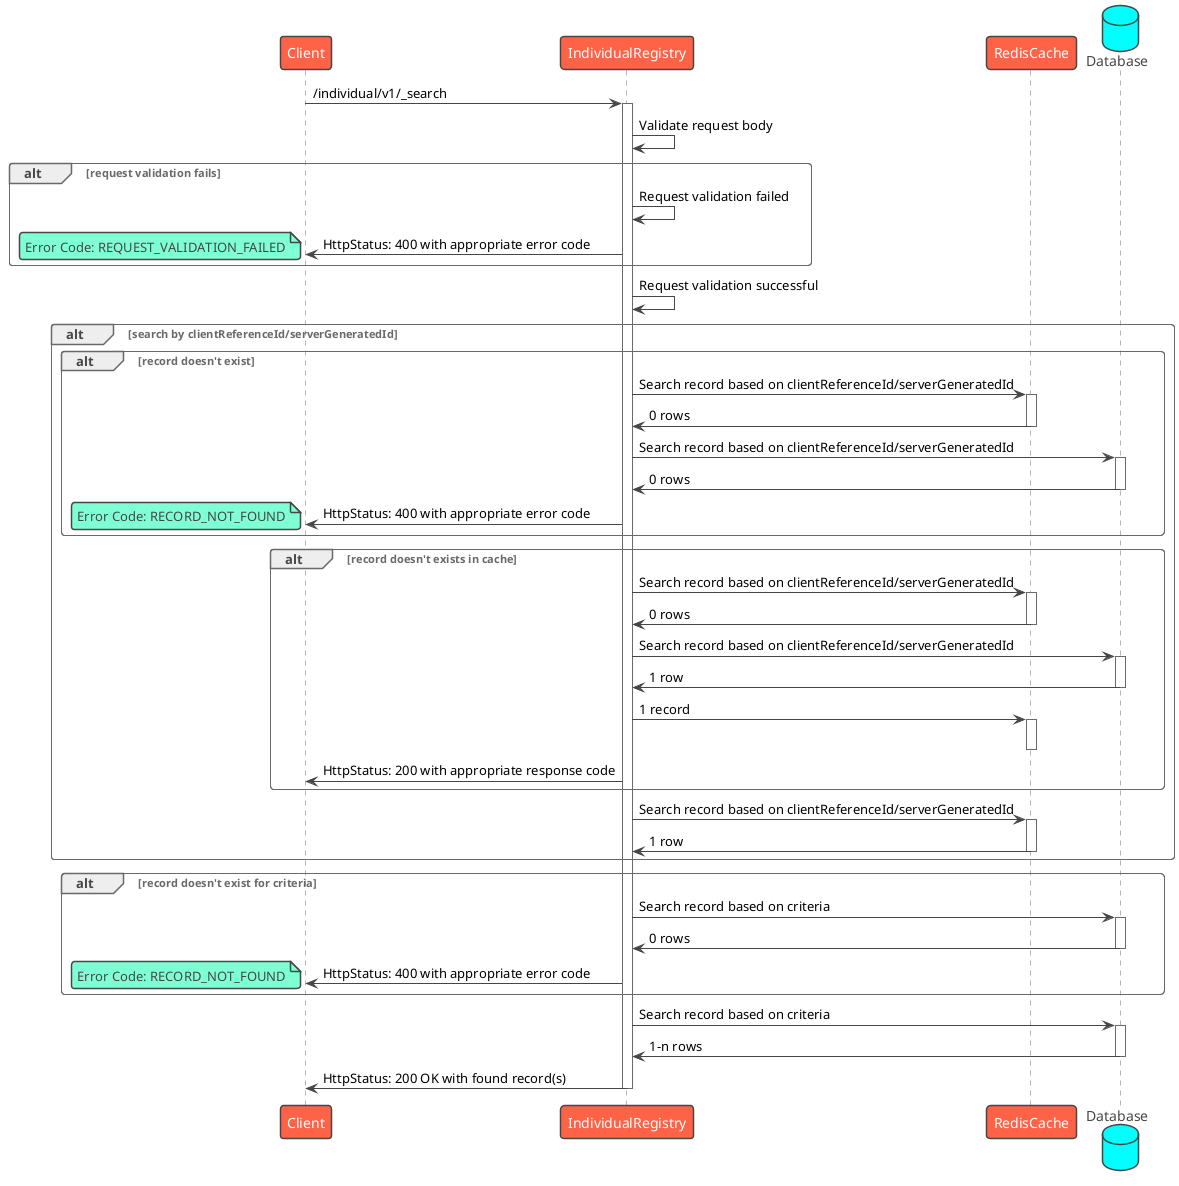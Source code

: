 @startuml Individual Registry - Search
!theme vibrant
participant Client as c
participant IndividualRegistry as s
participant RedisCache as rc
database Database as db
c -> s : /individual/v1/_search
activate s
s -> s: Validate request body
alt request validation fails
    s -> s: Request validation failed
    s -> c: HttpStatus: 400 with appropriate error code
    note left
      Error Code: REQUEST_VALIDATION_FAILED
    end note
end
s -> s: Request validation successful
alt search by clientReferenceId/serverGeneratedId
    alt record doesn't exist
        s -> rc: Search record based on clientReferenceId/serverGeneratedId
        activate rc
        rc -> s: 0 rows
        deactivate rc
        s -> db: Search record based on clientReferenceId/serverGeneratedId
        activate db
        db -> s: 0 rows
        deactivate db
        s -> c: HttpStatus: 400 with appropriate error code
        note left
          Error Code: RECORD_NOT_FOUND
        end note
    end
    alt record doesn't exists in cache
        s -> rc: Search record based on clientReferenceId/serverGeneratedId
        activate rc
        rc -> s: 0 rows
        deactivate rc
        s -> db: Search record based on clientReferenceId/serverGeneratedId
        activate db
        db -> s: 1 row
        deactivate db
        s -> rc: 1 record
        activate rc
        deactivate rc
        s -> c: HttpStatus: 200 with appropriate response code
    end
s -> rc: Search record based on clientReferenceId/serverGeneratedId
activate rc
rc -> s: 1 row
deactivate rc
end
alt record doesn't exist for criteria
    s -> db: Search record based on criteria
    activate db
    db -> s: 0 rows
    deactivate db
    s -> c: HttpStatus: 400 with appropriate error code
    note left
      Error Code: RECORD_NOT_FOUND
    end note
end
s -> db: Search record based on criteria
activate db
db -> s: 1-n rows
deactivate db
s -> c: HttpStatus: 200 OK with found record(s)
deactivate s
@enduml